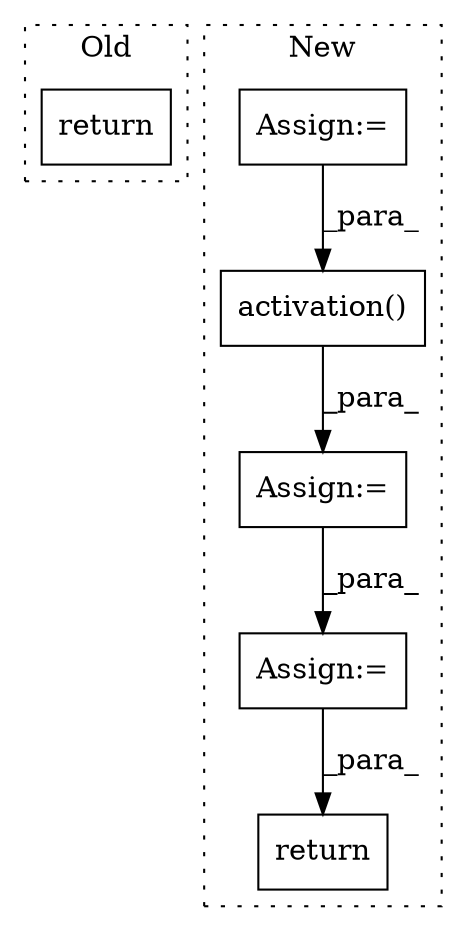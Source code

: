 digraph G {
subgraph cluster0 {
1 [label="return" a="93" s="3757" l="7" shape="box"];
label = "Old";
style="dotted";
}
subgraph cluster1 {
2 [label="activation()" a="75" s="2267,2329" l="16,1" shape="box"];
3 [label="return" a="93" s="2383" l="7" shape="box"];
4 [label="Assign:=" a="68" s="2345" l="3" shape="box"];
5 [label="Assign:=" a="68" s="2264" l="3" shape="box"];
6 [label="Assign:=" a="68" s="1953" l="3" shape="box"];
label = "New";
style="dotted";
}
2 -> 5 [label="_para_"];
4 -> 3 [label="_para_"];
5 -> 4 [label="_para_"];
6 -> 2 [label="_para_"];
}